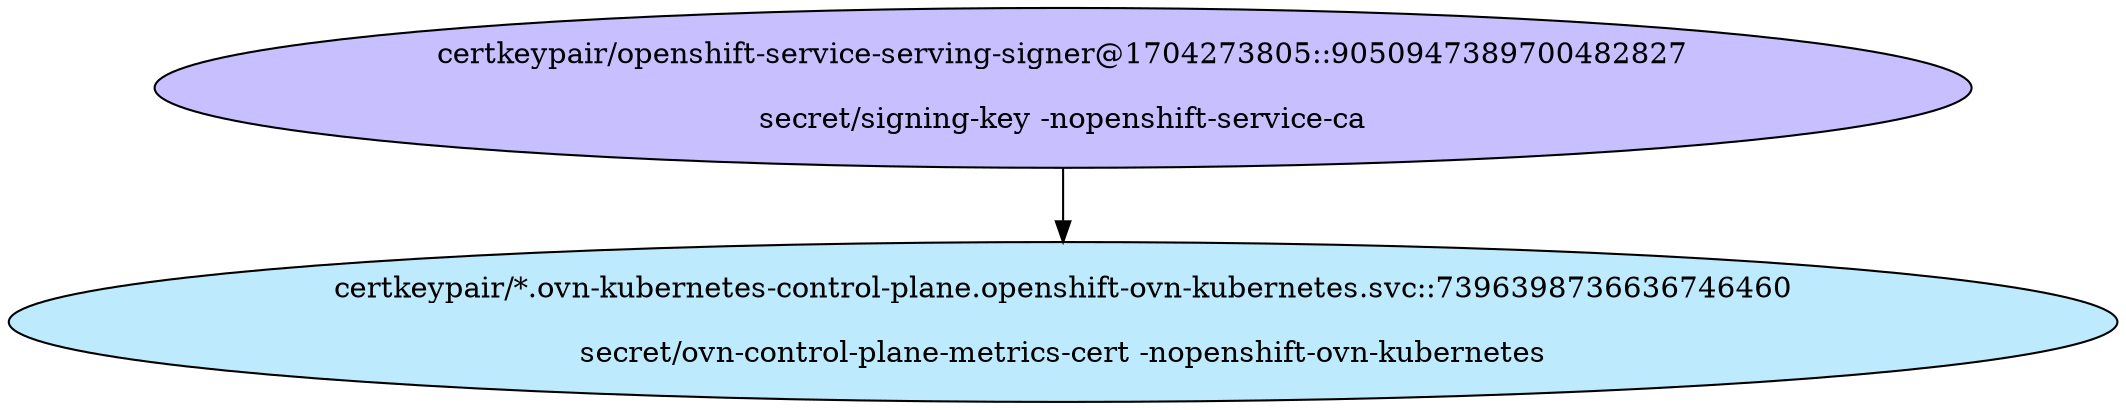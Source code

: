 digraph "Local Certificate" {
  // Node definitions.
  1 [
    label="certkeypair/openshift-service-serving-signer@1704273805::9050947389700482827\n\nsecret/signing-key -nopenshift-service-ca\n"
    style=filled
    fillcolor="#c7bfff"
  ];
  14 [
    label="certkeypair/*.ovn-kubernetes-control-plane.openshift-ovn-kubernetes.svc::7396398736636746460\n\nsecret/ovn-control-plane-metrics-cert -nopenshift-ovn-kubernetes\n"
    style=filled
    fillcolor="#bdebfd"
  ];

  // Edge definitions.
  1 -> 14;
}
